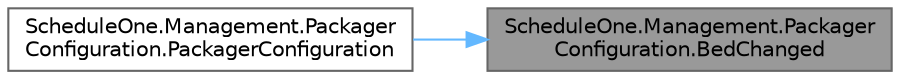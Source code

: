 digraph "ScheduleOne.Management.PackagerConfiguration.BedChanged"
{
 // LATEX_PDF_SIZE
  bgcolor="transparent";
  edge [fontname=Helvetica,fontsize=10,labelfontname=Helvetica,labelfontsize=10];
  node [fontname=Helvetica,fontsize=10,shape=box,height=0.2,width=0.4];
  rankdir="RL";
  Node1 [id="Node000001",label="ScheduleOne.Management.Packager\lConfiguration.BedChanged",height=0.2,width=0.4,color="gray40", fillcolor="grey60", style="filled", fontcolor="black",tooltip=" "];
  Node1 -> Node2 [id="edge1_Node000001_Node000002",dir="back",color="steelblue1",style="solid",tooltip=" "];
  Node2 [id="Node000002",label="ScheduleOne.Management.Packager\lConfiguration.PackagerConfiguration",height=0.2,width=0.4,color="grey40", fillcolor="white", style="filled",URL="$class_schedule_one_1_1_management_1_1_packager_configuration.html#ac6fce28e35c0cc3798c52cf0e93ae250",tooltip=" "];
}
